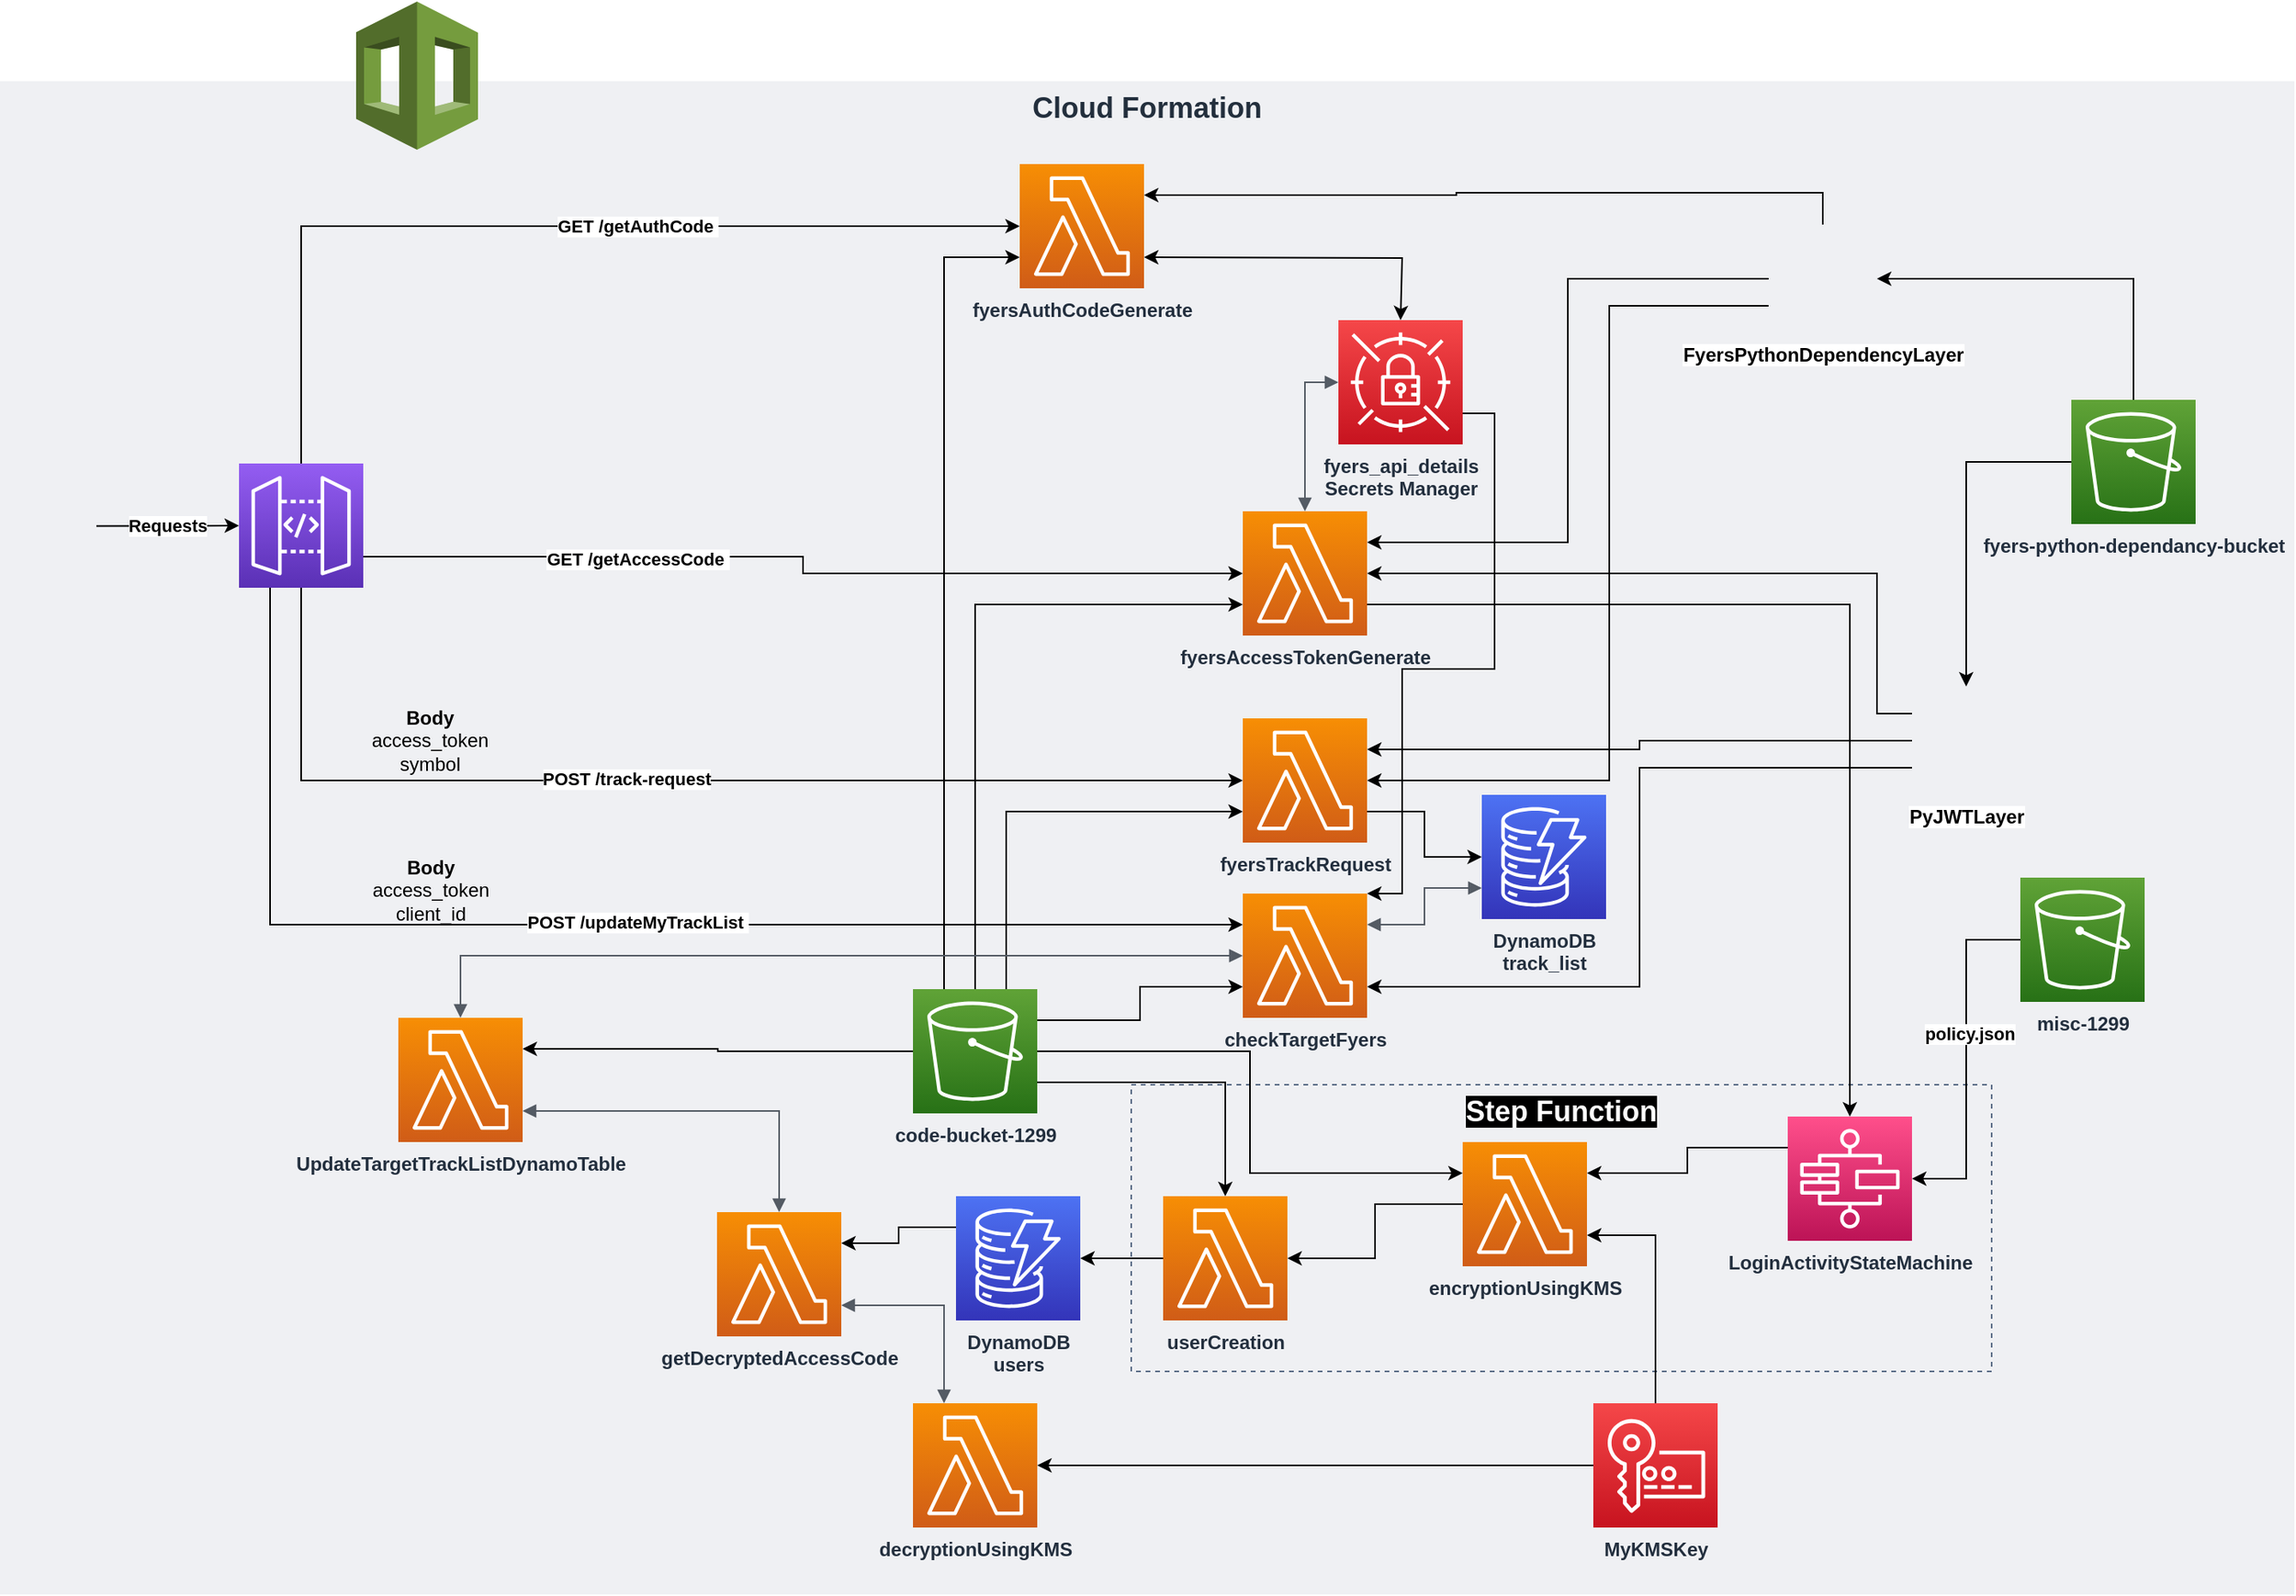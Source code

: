 <mxfile version="21.1.5" type="device">
  <diagram name="Page-1" id="bv97SfNBXASeDNGzfq4-">
    <mxGraphModel dx="3218" dy="2202" grid="1" gridSize="10" guides="1" tooltips="1" connect="1" arrows="1" fold="1" page="1" pageScale="1" pageWidth="827" pageHeight="1169" math="0" shadow="0">
      <root>
        <mxCell id="0" />
        <mxCell id="1" parent="0" />
        <mxCell id="qWfGSdqrzbcKj8QjnCWD-38" value="&lt;b&gt;&lt;font style=&quot;font-size: 18px;&quot;&gt;Cloud Formation&lt;/font&gt;&lt;/b&gt;" style="fillColor=#EFF0F3;strokeColor=none;dashed=0;verticalAlign=top;fontStyle=0;fontColor=#232F3D;whiteSpace=wrap;html=1;" parent="1" vertex="1">
          <mxGeometry x="-420" y="-130" width="1440" height="950" as="geometry" />
        </mxCell>
        <mxCell id="qWfGSdqrzbcKj8QjnCWD-2" value="&lt;b&gt;&lt;font color=&quot;#ffffff&quot; style=&quot;font-size: 18px; background-color: rgb(0, 0, 0);&quot;&gt;Step Function&lt;/font&gt;&lt;/b&gt;" style="fillColor=none;strokeColor=#5A6C86;dashed=1;verticalAlign=top;fontStyle=0;fontColor=#5A6C86;whiteSpace=wrap;html=1;" parent="1" vertex="1">
          <mxGeometry x="290" y="500" width="540" height="180" as="geometry" />
        </mxCell>
        <mxCell id="_dEeP4XmCxYqH0qQH0-I-13" style="edgeStyle=orthogonalEdgeStyle;rounded=0;orthogonalLoop=1;jettySize=auto;html=1;exitX=0.5;exitY=0;exitDx=0;exitDy=0;exitPerimeter=0;entryX=0;entryY=0.5;entryDx=0;entryDy=0;entryPerimeter=0;fontColor=#000000;" parent="1" source="_dEeP4XmCxYqH0qQH0-I-5" target="_dEeP4XmCxYqH0qQH0-I-12" edge="1">
          <mxGeometry relative="1" as="geometry" />
        </mxCell>
        <mxCell id="_dEeP4XmCxYqH0qQH0-I-14" value="&lt;b&gt;GET /getAuthCode&amp;nbsp;&lt;/b&gt;" style="edgeLabel;html=1;align=center;verticalAlign=middle;resizable=0;points=[];fontColor=#000000;" parent="_dEeP4XmCxYqH0qQH0-I-13" vertex="1" connectable="0">
          <mxGeometry x="0.267" y="-3" relative="1" as="geometry">
            <mxPoint x="-20" y="-3" as="offset" />
          </mxGeometry>
        </mxCell>
        <mxCell id="_dEeP4XmCxYqH0qQH0-I-20" style="edgeStyle=orthogonalEdgeStyle;rounded=0;orthogonalLoop=1;jettySize=auto;html=1;exitX=0.5;exitY=1;exitDx=0;exitDy=0;exitPerimeter=0;entryX=0;entryY=0.5;entryDx=0;entryDy=0;entryPerimeter=0;fontColor=#000000;" parent="1" source="_dEeP4XmCxYqH0qQH0-I-5" target="_dEeP4XmCxYqH0qQH0-I-18" edge="1">
          <mxGeometry relative="1" as="geometry" />
        </mxCell>
        <mxCell id="_dEeP4XmCxYqH0qQH0-I-21" value="&lt;b&gt;POST /track-request&lt;/b&gt;" style="edgeLabel;html=1;align=center;verticalAlign=middle;resizable=0;points=[];fontColor=#000000;" parent="_dEeP4XmCxYqH0qQH0-I-20" vertex="1" connectable="0">
          <mxGeometry x="0.479" y="1" relative="1" as="geometry">
            <mxPoint x="-202" as="offset" />
          </mxGeometry>
        </mxCell>
        <mxCell id="_dEeP4XmCxYqH0qQH0-I-22" style="edgeStyle=orthogonalEdgeStyle;rounded=0;orthogonalLoop=1;jettySize=auto;html=1;exitX=0.25;exitY=1;exitDx=0;exitDy=0;exitPerimeter=0;fontColor=#000000;entryX=0;entryY=0.25;entryDx=0;entryDy=0;entryPerimeter=0;" parent="1" source="_dEeP4XmCxYqH0qQH0-I-5" target="_dEeP4XmCxYqH0qQH0-I-19" edge="1">
          <mxGeometry relative="1" as="geometry">
            <mxPoint x="280" y="390" as="targetPoint" />
          </mxGeometry>
        </mxCell>
        <mxCell id="_dEeP4XmCxYqH0qQH0-I-23" value="&lt;b&gt;POST /updateMyTrackList&amp;nbsp;&lt;/b&gt;" style="edgeLabel;html=1;align=center;verticalAlign=middle;resizable=0;points=[];fontColor=#000000;" parent="_dEeP4XmCxYqH0qQH0-I-22" vertex="1" connectable="0">
          <mxGeometry x="0.542" y="2" relative="1" as="geometry">
            <mxPoint x="-192" as="offset" />
          </mxGeometry>
        </mxCell>
        <mxCell id="_dEeP4XmCxYqH0qQH0-I-5" value="" style="sketch=0;points=[[0,0,0],[0.25,0,0],[0.5,0,0],[0.75,0,0],[1,0,0],[0,1,0],[0.25,1,0],[0.5,1,0],[0.75,1,0],[1,1,0],[0,0.25,0],[0,0.5,0],[0,0.75,0],[1,0.25,0],[1,0.5,0],[1,0.75,0]];outlineConnect=0;fontColor=#232F3E;gradientColor=#945DF2;gradientDirection=north;fillColor=#5A30B5;strokeColor=#ffffff;dashed=0;verticalLabelPosition=bottom;verticalAlign=top;align=center;html=1;fontSize=12;fontStyle=0;aspect=fixed;shape=mxgraph.aws4.resourceIcon;resIcon=mxgraph.aws4.api_gateway;" parent="1" vertex="1">
          <mxGeometry x="-270" y="110" width="78" height="78" as="geometry" />
        </mxCell>
        <mxCell id="_dEeP4XmCxYqH0qQH0-I-12" value="&lt;b&gt;fyersAuthCodeGenerate&lt;/b&gt;" style="sketch=0;points=[[0,0,0],[0.25,0,0],[0.5,0,0],[0.75,0,0],[1,0,0],[0,1,0],[0.25,1,0],[0.5,1,0],[0.75,1,0],[1,1,0],[0,0.25,0],[0,0.5,0],[0,0.75,0],[1,0.25,0],[1,0.5,0],[1,0.75,0]];outlineConnect=0;fontColor=#232F3E;gradientColor=#F78E04;gradientDirection=north;fillColor=#D05C17;strokeColor=#ffffff;dashed=0;verticalLabelPosition=bottom;verticalAlign=top;align=center;html=1;fontSize=12;fontStyle=0;aspect=fixed;shape=mxgraph.aws4.resourceIcon;resIcon=mxgraph.aws4.lambda;" parent="1" vertex="1">
          <mxGeometry x="220" y="-78" width="78" height="78" as="geometry" />
        </mxCell>
        <mxCell id="_dEeP4XmCxYqH0qQH0-I-15" style="edgeStyle=orthogonalEdgeStyle;rounded=0;orthogonalLoop=1;jettySize=auto;html=1;exitX=1;exitY=0.75;exitDx=0;exitDy=0;exitPerimeter=0;entryX=0;entryY=0.5;entryDx=0;entryDy=0;entryPerimeter=0;fontColor=#000000;" parent="1" source="_dEeP4XmCxYqH0qQH0-I-5" target="_dEeP4XmCxYqH0qQH0-I-17" edge="1">
          <mxGeometry relative="1" as="geometry">
            <mxPoint x="129" y="390" as="sourcePoint" />
            <Array as="points">
              <mxPoint x="84" y="168" />
              <mxPoint x="84" y="179" />
            </Array>
          </mxGeometry>
        </mxCell>
        <mxCell id="_dEeP4XmCxYqH0qQH0-I-16" value="&lt;b&gt;GET /getAccessCode&amp;nbsp;&lt;/b&gt;" style="edgeLabel;html=1;align=center;verticalAlign=middle;resizable=0;points=[];fontColor=#000000;" parent="_dEeP4XmCxYqH0qQH0-I-15" vertex="1" connectable="0">
          <mxGeometry x="0.267" y="-3" relative="1" as="geometry">
            <mxPoint x="-174" y="-12" as="offset" />
          </mxGeometry>
        </mxCell>
        <mxCell id="i3ekZFGcfo5gyphOeS_T-21" style="edgeStyle=orthogonalEdgeStyle;rounded=0;orthogonalLoop=1;jettySize=auto;html=1;exitX=1;exitY=0.75;exitDx=0;exitDy=0;exitPerimeter=0;" parent="1" source="_dEeP4XmCxYqH0qQH0-I-17" target="i3ekZFGcfo5gyphOeS_T-20" edge="1">
          <mxGeometry relative="1" as="geometry">
            <mxPoint x="609" y="410" as="targetPoint" />
          </mxGeometry>
        </mxCell>
        <mxCell id="_dEeP4XmCxYqH0qQH0-I-17" value="&lt;b&gt;fyersAccessTokenGenerate&lt;/b&gt;" style="sketch=0;points=[[0,0,0],[0.25,0,0],[0.5,0,0],[0.75,0,0],[1,0,0],[0,1,0],[0.25,1,0],[0.5,1,0],[0.75,1,0],[1,1,0],[0,0.25,0],[0,0.5,0],[0,0.75,0],[1,0.25,0],[1,0.5,0],[1,0.75,0]];outlineConnect=0;fontColor=#232F3E;gradientColor=#F78E04;gradientDirection=north;fillColor=#D05C17;strokeColor=#ffffff;dashed=0;verticalLabelPosition=bottom;verticalAlign=top;align=center;html=1;fontSize=12;fontStyle=0;aspect=fixed;shape=mxgraph.aws4.resourceIcon;resIcon=mxgraph.aws4.lambda;" parent="1" vertex="1">
          <mxGeometry x="360" y="140" width="78" height="78" as="geometry" />
        </mxCell>
        <mxCell id="dRqePRWstRly3R7Dh94X-11" style="edgeStyle=orthogonalEdgeStyle;rounded=0;orthogonalLoop=1;jettySize=auto;html=1;exitX=1;exitY=0.75;exitDx=0;exitDy=0;exitPerimeter=0;entryX=0;entryY=0.5;entryDx=0;entryDy=0;entryPerimeter=0;" parent="1" source="_dEeP4XmCxYqH0qQH0-I-18" target="dRqePRWstRly3R7Dh94X-10" edge="1">
          <mxGeometry relative="1" as="geometry" />
        </mxCell>
        <mxCell id="_dEeP4XmCxYqH0qQH0-I-18" value="&lt;b&gt;fyersTrackRequest&lt;/b&gt;" style="sketch=0;points=[[0,0,0],[0.25,0,0],[0.5,0,0],[0.75,0,0],[1,0,0],[0,1,0],[0.25,1,0],[0.5,1,0],[0.75,1,0],[1,1,0],[0,0.25,0],[0,0.5,0],[0,0.75,0],[1,0.25,0],[1,0.5,0],[1,0.75,0]];outlineConnect=0;fontColor=#232F3E;gradientColor=#F78E04;gradientDirection=north;fillColor=#D05C17;strokeColor=#ffffff;dashed=0;verticalLabelPosition=bottom;verticalAlign=top;align=center;html=1;fontSize=12;fontStyle=0;aspect=fixed;shape=mxgraph.aws4.resourceIcon;resIcon=mxgraph.aws4.lambda;" parent="1" vertex="1">
          <mxGeometry x="360" y="270" width="78" height="78" as="geometry" />
        </mxCell>
        <mxCell id="_dEeP4XmCxYqH0qQH0-I-19" value="&lt;b&gt;checkTargetFyers&lt;/b&gt;" style="sketch=0;points=[[0,0,0],[0.25,0,0],[0.5,0,0],[0.75,0,0],[1,0,0],[0,1,0],[0.25,1,0],[0.5,1,0],[0.75,1,0],[1,1,0],[0,0.25,0],[0,0.5,0],[0,0.75,0],[1,0.25,0],[1,0.5,0],[1,0.75,0]];outlineConnect=0;fontColor=#232F3E;gradientColor=#F78E04;gradientDirection=north;fillColor=#D05C17;strokeColor=#ffffff;dashed=0;verticalLabelPosition=bottom;verticalAlign=top;align=center;html=1;fontSize=12;fontStyle=0;aspect=fixed;shape=mxgraph.aws4.resourceIcon;resIcon=mxgraph.aws4.lambda;" parent="1" vertex="1">
          <mxGeometry x="360" y="380" width="78" height="78" as="geometry" />
        </mxCell>
        <mxCell id="i3ekZFGcfo5gyphOeS_T-13" style="edgeStyle=orthogonalEdgeStyle;rounded=0;orthogonalLoop=1;jettySize=auto;html=1;exitX=0;exitY=0.5;exitDx=0;exitDy=0;entryX=1;entryY=0.25;entryDx=0;entryDy=0;entryPerimeter=0;" parent="1" source="i3ekZFGcfo5gyphOeS_T-5" target="_dEeP4XmCxYqH0qQH0-I-17" edge="1">
          <mxGeometry relative="1" as="geometry">
            <mxPoint x="550" y="160" as="targetPoint" />
          </mxGeometry>
        </mxCell>
        <mxCell id="dRqePRWstRly3R7Dh94X-6" style="edgeStyle=orthogonalEdgeStyle;rounded=0;orthogonalLoop=1;jettySize=auto;html=1;exitX=0;exitY=0.75;exitDx=0;exitDy=0;entryX=1;entryY=0.5;entryDx=0;entryDy=0;entryPerimeter=0;" parent="1" source="i3ekZFGcfo5gyphOeS_T-5" target="_dEeP4XmCxYqH0qQH0-I-18" edge="1">
          <mxGeometry relative="1" as="geometry">
            <Array as="points">
              <mxPoint x="590" y="11" />
              <mxPoint x="590" y="309" />
            </Array>
          </mxGeometry>
        </mxCell>
        <mxCell id="dRqePRWstRly3R7Dh94X-24" style="edgeStyle=orthogonalEdgeStyle;rounded=0;orthogonalLoop=1;jettySize=auto;html=1;exitX=0.5;exitY=0;exitDx=0;exitDy=0;entryX=1;entryY=0.25;entryDx=0;entryDy=0;entryPerimeter=0;" parent="1" source="i3ekZFGcfo5gyphOeS_T-5" target="_dEeP4XmCxYqH0qQH0-I-12" edge="1">
          <mxGeometry relative="1" as="geometry" />
        </mxCell>
        <mxCell id="i3ekZFGcfo5gyphOeS_T-5" value="&lt;b&gt;FyersPythonDependencyLayer&lt;/b&gt;" style="shape=image;html=1;verticalAlign=top;verticalLabelPosition=bottom;labelBackgroundColor=#ffffff;imageAspect=0;aspect=fixed;image=https://cdn2.iconfinder.com/data/icons/essential-web-2/50/stack-layer-pile-element-material-128.png" parent="1" vertex="1">
          <mxGeometry x="690" y="-40" width="68" height="68" as="geometry" />
        </mxCell>
        <mxCell id="i3ekZFGcfo5gyphOeS_T-14" style="edgeStyle=orthogonalEdgeStyle;rounded=0;orthogonalLoop=1;jettySize=auto;html=1;exitX=0;exitY=0.25;exitDx=0;exitDy=0;entryX=1;entryY=0.5;entryDx=0;entryDy=0;entryPerimeter=0;" parent="1" source="i3ekZFGcfo5gyphOeS_T-6" target="_dEeP4XmCxYqH0qQH0-I-17" edge="1">
          <mxGeometry relative="1" as="geometry">
            <Array as="points">
              <mxPoint x="758" y="267" />
              <mxPoint x="758" y="179" />
            </Array>
          </mxGeometry>
        </mxCell>
        <mxCell id="qWfGSdqrzbcKj8QjnCWD-8" style="edgeStyle=orthogonalEdgeStyle;rounded=0;orthogonalLoop=1;jettySize=auto;html=1;exitX=0;exitY=0.5;exitDx=0;exitDy=0;entryX=1;entryY=0.25;entryDx=0;entryDy=0;entryPerimeter=0;" parent="1" source="i3ekZFGcfo5gyphOeS_T-6" target="_dEeP4XmCxYqH0qQH0-I-18" edge="1">
          <mxGeometry relative="1" as="geometry" />
        </mxCell>
        <mxCell id="qWfGSdqrzbcKj8QjnCWD-12" style="edgeStyle=orthogonalEdgeStyle;rounded=0;orthogonalLoop=1;jettySize=auto;html=1;exitX=0;exitY=0.75;exitDx=0;exitDy=0;entryX=1;entryY=0.75;entryDx=0;entryDy=0;entryPerimeter=0;" parent="1" source="i3ekZFGcfo5gyphOeS_T-6" target="_dEeP4XmCxYqH0qQH0-I-19" edge="1">
          <mxGeometry relative="1" as="geometry" />
        </mxCell>
        <mxCell id="i3ekZFGcfo5gyphOeS_T-6" value="&lt;b&gt;PyJWTLayer&lt;/b&gt;" style="shape=image;html=1;verticalAlign=top;verticalLabelPosition=bottom;labelBackgroundColor=#ffffff;imageAspect=0;aspect=fixed;image=https://cdn2.iconfinder.com/data/icons/essential-web-2/50/stack-layer-pile-element-material-128.png" parent="1" vertex="1">
          <mxGeometry x="780" y="250" width="68" height="68" as="geometry" />
        </mxCell>
        <mxCell id="qWfGSdqrzbcKj8QjnCWD-10" style="edgeStyle=orthogonalEdgeStyle;rounded=0;orthogonalLoop=1;jettySize=auto;html=1;exitX=1;exitY=0.75;exitDx=0;exitDy=0;exitPerimeter=0;entryX=1;entryY=0;entryDx=0;entryDy=0;entryPerimeter=0;" parent="1" source="i3ekZFGcfo5gyphOeS_T-15" target="_dEeP4XmCxYqH0qQH0-I-19" edge="1">
          <mxGeometry relative="1" as="geometry">
            <Array as="points">
              <mxPoint x="518" y="78" />
              <mxPoint x="518" y="239" />
              <mxPoint x="460" y="239" />
              <mxPoint x="460" y="380" />
            </Array>
          </mxGeometry>
        </mxCell>
        <mxCell id="i3ekZFGcfo5gyphOeS_T-15" value="&lt;b&gt;fyers_api_details&lt;br&gt;Secrets Manager&lt;br&gt;&lt;/b&gt;" style="sketch=0;points=[[0,0,0],[0.25,0,0],[0.5,0,0],[0.75,0,0],[1,0,0],[0,1,0],[0.25,1,0],[0.5,1,0],[0.75,1,0],[1,1,0],[0,0.25,0],[0,0.5,0],[0,0.75,0],[1,0.25,0],[1,0.5,0],[1,0.75,0]];outlineConnect=0;fontColor=#232F3E;gradientColor=#F54749;gradientDirection=north;fillColor=#C7131F;strokeColor=#ffffff;dashed=0;verticalLabelPosition=bottom;verticalAlign=top;align=center;html=1;fontSize=12;fontStyle=0;aspect=fixed;shape=mxgraph.aws4.resourceIcon;resIcon=mxgraph.aws4.secrets_manager;" parent="1" vertex="1">
          <mxGeometry x="420" y="20" width="78" height="78" as="geometry" />
        </mxCell>
        <mxCell id="i3ekZFGcfo5gyphOeS_T-19" value="" style="edgeStyle=orthogonalEdgeStyle;html=1;endArrow=block;elbow=vertical;startArrow=block;startFill=1;endFill=1;strokeColor=#545B64;rounded=0;entryX=0;entryY=0.5;entryDx=0;entryDy=0;entryPerimeter=0;exitX=0.5;exitY=0;exitDx=0;exitDy=0;exitPerimeter=0;" parent="1" source="_dEeP4XmCxYqH0qQH0-I-17" target="i3ekZFGcfo5gyphOeS_T-15" edge="1">
          <mxGeometry width="100" relative="1" as="geometry">
            <mxPoint x="300" y="130" as="sourcePoint" />
            <mxPoint x="400" y="130" as="targetPoint" />
          </mxGeometry>
        </mxCell>
        <mxCell id="dRqePRWstRly3R7Dh94X-59" style="edgeStyle=orthogonalEdgeStyle;rounded=0;orthogonalLoop=1;jettySize=auto;html=1;exitX=0;exitY=0.25;exitDx=0;exitDy=0;exitPerimeter=0;entryX=1;entryY=0.25;entryDx=0;entryDy=0;entryPerimeter=0;" parent="1" source="i3ekZFGcfo5gyphOeS_T-20" target="dRqePRWstRly3R7Dh94X-25" edge="1">
          <mxGeometry relative="1" as="geometry" />
        </mxCell>
        <mxCell id="i3ekZFGcfo5gyphOeS_T-20" value="&lt;b&gt;LoginActivityStateMachine&lt;/b&gt;" style="sketch=0;points=[[0,0,0],[0.25,0,0],[0.5,0,0],[0.75,0,0],[1,0,0],[0,1,0],[0.25,1,0],[0.5,1,0],[0.75,1,0],[1,1,0],[0,0.25,0],[0,0.5,0],[0,0.75,0],[1,0.25,0],[1,0.5,0],[1,0.75,0]];outlineConnect=0;fontColor=#232F3E;gradientColor=#FF4F8B;gradientDirection=north;fillColor=#BC1356;strokeColor=#ffffff;dashed=0;verticalLabelPosition=bottom;verticalAlign=top;align=center;html=1;fontSize=12;fontStyle=0;aspect=fixed;shape=mxgraph.aws4.resourceIcon;resIcon=mxgraph.aws4.step_functions;" parent="1" vertex="1">
          <mxGeometry x="702" y="520" width="78" height="78" as="geometry" />
        </mxCell>
        <mxCell id="qWfGSdqrzbcKj8QjnCWD-28" style="edgeStyle=orthogonalEdgeStyle;rounded=0;orthogonalLoop=1;jettySize=auto;html=1;exitX=0;exitY=0.5;exitDx=0;exitDy=0;exitPerimeter=0;" parent="1" source="i3ekZFGcfo5gyphOeS_T-23" target="dRqePRWstRly3R7Dh94X-28" edge="1">
          <mxGeometry relative="1" as="geometry" />
        </mxCell>
        <mxCell id="i3ekZFGcfo5gyphOeS_T-23" value="&lt;b&gt;userCreation&lt;/b&gt;" style="sketch=0;points=[[0,0,0],[0.25,0,0],[0.5,0,0],[0.75,0,0],[1,0,0],[0,1,0],[0.25,1,0],[0.5,1,0],[0.75,1,0],[1,1,0],[0,0.25,0],[0,0.5,0],[0,0.75,0],[1,0.25,0],[1,0.5,0],[1,0.75,0]];outlineConnect=0;fontColor=#232F3E;gradientColor=#F78E04;gradientDirection=north;fillColor=#D05C17;strokeColor=#ffffff;dashed=0;verticalLabelPosition=bottom;verticalAlign=top;align=center;html=1;fontSize=12;fontStyle=0;aspect=fixed;shape=mxgraph.aws4.resourceIcon;resIcon=mxgraph.aws4.lambda;" parent="1" vertex="1">
          <mxGeometry x="310" y="570" width="78" height="78" as="geometry" />
        </mxCell>
        <mxCell id="dRqePRWstRly3R7Dh94X-3" value="" style="endArrow=classic;startArrow=classic;html=1;rounded=0;entryX=0.5;entryY=0;entryDx=0;entryDy=0;entryPerimeter=0;exitX=1;exitY=0.75;exitDx=0;exitDy=0;exitPerimeter=0;" parent="1" source="_dEeP4XmCxYqH0qQH0-I-12" target="i3ekZFGcfo5gyphOeS_T-15" edge="1">
          <mxGeometry width="50" height="50" relative="1" as="geometry">
            <mxPoint x="260" y="150" as="sourcePoint" />
            <mxPoint x="310" y="100" as="targetPoint" />
            <Array as="points">
              <mxPoint x="460" y="-19" />
            </Array>
          </mxGeometry>
        </mxCell>
        <mxCell id="dRqePRWstRly3R7Dh94X-9" value="&lt;b&gt;Body&lt;/b&gt;&lt;br&gt;access_token&lt;br&gt;symbol&lt;br&gt;" style="text;html=1;strokeColor=none;fillColor=none;align=center;verticalAlign=middle;whiteSpace=wrap;rounded=0;" parent="1" vertex="1">
          <mxGeometry x="-180" y="269" width="60" height="30" as="geometry" />
        </mxCell>
        <mxCell id="dRqePRWstRly3R7Dh94X-10" value="&lt;b&gt;DynamoDB&lt;br&gt;track_list&lt;/b&gt;" style="sketch=0;points=[[0,0,0],[0.25,0,0],[0.5,0,0],[0.75,0,0],[1,0,0],[0,1,0],[0.25,1,0],[0.5,1,0],[0.75,1,0],[1,1,0],[0,0.25,0],[0,0.5,0],[0,0.75,0],[1,0.25,0],[1,0.5,0],[1,0.75,0]];outlineConnect=0;fontColor=#232F3E;gradientColor=#4D72F3;gradientDirection=north;fillColor=#3334B9;strokeColor=#ffffff;dashed=0;verticalLabelPosition=bottom;verticalAlign=top;align=center;html=1;fontSize=12;fontStyle=0;aspect=fixed;shape=mxgraph.aws4.resourceIcon;resIcon=mxgraph.aws4.dynamodb;" parent="1" vertex="1">
          <mxGeometry x="510" y="318" width="78" height="78" as="geometry" />
        </mxCell>
        <mxCell id="dRqePRWstRly3R7Dh94X-15" value="&lt;b&gt;UpdateTargetTrackListDynamoTable&lt;/b&gt;" style="sketch=0;points=[[0,0,0],[0.25,0,0],[0.5,0,0],[0.75,0,0],[1,0,0],[0,1,0],[0.25,1,0],[0.5,1,0],[0.75,1,0],[1,1,0],[0,0.25,0],[0,0.5,0],[0,0.75,0],[1,0.25,0],[1,0.5,0],[1,0.75,0]];outlineConnect=0;fontColor=#232F3E;gradientColor=#F78E04;gradientDirection=north;fillColor=#D05C17;strokeColor=#ffffff;dashed=0;verticalLabelPosition=bottom;verticalAlign=top;align=center;html=1;fontSize=12;fontStyle=0;aspect=fixed;shape=mxgraph.aws4.resourceIcon;resIcon=mxgraph.aws4.lambda;" parent="1" vertex="1">
          <mxGeometry x="-170" y="458" width="78" height="78" as="geometry" />
        </mxCell>
        <mxCell id="dRqePRWstRly3R7Dh94X-44" style="edgeStyle=orthogonalEdgeStyle;rounded=0;orthogonalLoop=1;jettySize=auto;html=1;exitX=1;exitY=0.75;exitDx=0;exitDy=0;exitPerimeter=0;entryX=0.5;entryY=0;entryDx=0;entryDy=0;entryPerimeter=0;" parent="1" source="dRqePRWstRly3R7Dh94X-17" target="i3ekZFGcfo5gyphOeS_T-23" edge="1">
          <mxGeometry relative="1" as="geometry" />
        </mxCell>
        <mxCell id="dRqePRWstRly3R7Dh94X-48" style="edgeStyle=orthogonalEdgeStyle;rounded=0;orthogonalLoop=1;jettySize=auto;html=1;exitX=0.75;exitY=0;exitDx=0;exitDy=0;exitPerimeter=0;entryX=0;entryY=0.75;entryDx=0;entryDy=0;entryPerimeter=0;" parent="1" source="dRqePRWstRly3R7Dh94X-17" target="_dEeP4XmCxYqH0qQH0-I-18" edge="1">
          <mxGeometry relative="1" as="geometry" />
        </mxCell>
        <mxCell id="dRqePRWstRly3R7Dh94X-49" style="edgeStyle=orthogonalEdgeStyle;rounded=0;orthogonalLoop=1;jettySize=auto;html=1;exitX=0.5;exitY=0;exitDx=0;exitDy=0;exitPerimeter=0;entryX=0;entryY=0.75;entryDx=0;entryDy=0;entryPerimeter=0;" parent="1" source="dRqePRWstRly3R7Dh94X-17" target="_dEeP4XmCxYqH0qQH0-I-17" edge="1">
          <mxGeometry relative="1" as="geometry" />
        </mxCell>
        <mxCell id="qWfGSdqrzbcKj8QjnCWD-1" style="edgeStyle=orthogonalEdgeStyle;rounded=0;orthogonalLoop=1;jettySize=auto;html=1;exitX=1;exitY=0.5;exitDx=0;exitDy=0;exitPerimeter=0;entryX=0;entryY=0.25;entryDx=0;entryDy=0;entryPerimeter=0;" parent="1" source="dRqePRWstRly3R7Dh94X-17" target="dRqePRWstRly3R7Dh94X-25" edge="1">
          <mxGeometry relative="1" as="geometry" />
        </mxCell>
        <mxCell id="qWfGSdqrzbcKj8QjnCWD-4" style="edgeStyle=orthogonalEdgeStyle;rounded=0;orthogonalLoop=1;jettySize=auto;html=1;exitX=1;exitY=0.25;exitDx=0;exitDy=0;exitPerimeter=0;entryX=0;entryY=0.75;entryDx=0;entryDy=0;entryPerimeter=0;" parent="1" source="dRqePRWstRly3R7Dh94X-17" target="_dEeP4XmCxYqH0qQH0-I-19" edge="1">
          <mxGeometry relative="1" as="geometry" />
        </mxCell>
        <mxCell id="qWfGSdqrzbcKj8QjnCWD-5" style="edgeStyle=orthogonalEdgeStyle;rounded=0;orthogonalLoop=1;jettySize=auto;html=1;exitX=0.25;exitY=0;exitDx=0;exitDy=0;exitPerimeter=0;entryX=0;entryY=0.75;entryDx=0;entryDy=0;entryPerimeter=0;" parent="1" source="dRqePRWstRly3R7Dh94X-17" target="_dEeP4XmCxYqH0qQH0-I-12" edge="1">
          <mxGeometry relative="1" as="geometry" />
        </mxCell>
        <mxCell id="qWfGSdqrzbcKj8QjnCWD-7" style="edgeStyle=orthogonalEdgeStyle;rounded=0;orthogonalLoop=1;jettySize=auto;html=1;exitX=0;exitY=0.5;exitDx=0;exitDy=0;exitPerimeter=0;entryX=1;entryY=0.25;entryDx=0;entryDy=0;entryPerimeter=0;" parent="1" source="dRqePRWstRly3R7Dh94X-17" target="dRqePRWstRly3R7Dh94X-15" edge="1">
          <mxGeometry relative="1" as="geometry" />
        </mxCell>
        <mxCell id="dRqePRWstRly3R7Dh94X-17" value="&lt;b&gt;code-bucket-1299&lt;/b&gt;" style="sketch=0;points=[[0,0,0],[0.25,0,0],[0.5,0,0],[0.75,0,0],[1,0,0],[0,1,0],[0.25,1,0],[0.5,1,0],[0.75,1,0],[1,1,0],[0,0.25,0],[0,0.5,0],[0,0.75,0],[1,0.25,0],[1,0.5,0],[1,0.75,0]];outlineConnect=0;fontColor=#232F3E;gradientColor=#60A337;gradientDirection=north;fillColor=#277116;strokeColor=#ffffff;dashed=0;verticalLabelPosition=bottom;verticalAlign=top;align=center;html=1;fontSize=12;fontStyle=0;aspect=fixed;shape=mxgraph.aws4.resourceIcon;resIcon=mxgraph.aws4.s3;" parent="1" vertex="1">
          <mxGeometry x="153" y="440" width="78" height="78" as="geometry" />
        </mxCell>
        <mxCell id="dRqePRWstRly3R7Dh94X-53" style="edgeStyle=orthogonalEdgeStyle;rounded=0;orthogonalLoop=1;jettySize=auto;html=1;exitX=0;exitY=0.5;exitDx=0;exitDy=0;exitPerimeter=0;entryX=1;entryY=0.5;entryDx=0;entryDy=0;entryPerimeter=0;" parent="1" source="dRqePRWstRly3R7Dh94X-25" target="i3ekZFGcfo5gyphOeS_T-23" edge="1">
          <mxGeometry relative="1" as="geometry" />
        </mxCell>
        <mxCell id="dRqePRWstRly3R7Dh94X-25" value="&lt;b&gt;encryptionUsingKMS&lt;/b&gt;" style="sketch=0;points=[[0,0,0],[0.25,0,0],[0.5,0,0],[0.75,0,0],[1,0,0],[0,1,0],[0.25,1,0],[0.5,1,0],[0.75,1,0],[1,1,0],[0,0.25,0],[0,0.5,0],[0,0.75,0],[1,0.25,0],[1,0.5,0],[1,0.75,0]];outlineConnect=0;fontColor=#232F3E;gradientColor=#F78E04;gradientDirection=north;fillColor=#D05C17;strokeColor=#ffffff;dashed=0;verticalLabelPosition=bottom;verticalAlign=top;align=center;html=1;fontSize=12;fontStyle=0;aspect=fixed;shape=mxgraph.aws4.resourceIcon;resIcon=mxgraph.aws4.lambda;" parent="1" vertex="1">
          <mxGeometry x="498" y="536" width="78" height="78" as="geometry" />
        </mxCell>
        <mxCell id="qWfGSdqrzbcKj8QjnCWD-34" style="edgeStyle=orthogonalEdgeStyle;rounded=0;orthogonalLoop=1;jettySize=auto;html=1;exitX=0;exitY=0.25;exitDx=0;exitDy=0;exitPerimeter=0;entryX=1;entryY=0.25;entryDx=0;entryDy=0;entryPerimeter=0;" parent="1" source="dRqePRWstRly3R7Dh94X-28" target="qWfGSdqrzbcKj8QjnCWD-14" edge="1">
          <mxGeometry relative="1" as="geometry" />
        </mxCell>
        <mxCell id="dRqePRWstRly3R7Dh94X-28" value="&lt;b&gt;DynamoDB&lt;/b&gt;&lt;br&gt;&lt;b&gt;users&lt;/b&gt;" style="sketch=0;points=[[0,0,0],[0.25,0,0],[0.5,0,0],[0.75,0,0],[1,0,0],[0,1,0],[0.25,1,0],[0.5,1,0],[0.75,1,0],[1,1,0],[0,0.25,0],[0,0.5,0],[0,0.75,0],[1,0.25,0],[1,0.5,0],[1,0.75,0]];outlineConnect=0;fontColor=#232F3E;gradientColor=#4D72F3;gradientDirection=north;fillColor=#3334B9;strokeColor=#ffffff;dashed=0;verticalLabelPosition=bottom;verticalAlign=top;align=center;html=1;fontSize=12;fontStyle=0;aspect=fixed;shape=mxgraph.aws4.resourceIcon;resIcon=mxgraph.aws4.dynamodb;" parent="1" vertex="1">
          <mxGeometry x="180" y="570" width="78" height="78" as="geometry" />
        </mxCell>
        <mxCell id="dRqePRWstRly3R7Dh94X-33" value="&lt;b&gt;Body&lt;/b&gt;&lt;br&gt;access_token&lt;br&gt;client_id" style="text;html=1;align=center;verticalAlign=middle;resizable=0;points=[];autosize=1;strokeColor=none;fillColor=none;" parent="1" vertex="1">
          <mxGeometry x="-200" y="348" width="100" height="60" as="geometry" />
        </mxCell>
        <mxCell id="qWfGSdqrzbcKj8QjnCWD-23" style="edgeStyle=orthogonalEdgeStyle;rounded=0;orthogonalLoop=1;jettySize=auto;html=1;exitX=0.5;exitY=0;exitDx=0;exitDy=0;exitPerimeter=0;entryX=1;entryY=0.75;entryDx=0;entryDy=0;entryPerimeter=0;" parent="1" source="dRqePRWstRly3R7Dh94X-54" target="dRqePRWstRly3R7Dh94X-25" edge="1">
          <mxGeometry relative="1" as="geometry" />
        </mxCell>
        <mxCell id="qWfGSdqrzbcKj8QjnCWD-29" style="edgeStyle=orthogonalEdgeStyle;rounded=0;orthogonalLoop=1;jettySize=auto;html=1;exitX=0;exitY=0.5;exitDx=0;exitDy=0;exitPerimeter=0;" parent="1" source="dRqePRWstRly3R7Dh94X-54" target="qWfGSdqrzbcKj8QjnCWD-18" edge="1">
          <mxGeometry relative="1" as="geometry" />
        </mxCell>
        <mxCell id="dRqePRWstRly3R7Dh94X-54" value="&lt;b&gt;MyKMSKey&lt;/b&gt;" style="sketch=0;points=[[0,0,0],[0.25,0,0],[0.5,0,0],[0.75,0,0],[1,0,0],[0,1,0],[0.25,1,0],[0.5,1,0],[0.75,1,0],[1,1,0],[0,0.25,0],[0,0.5,0],[0,0.75,0],[1,0.25,0],[1,0.5,0],[1,0.75,0]];outlineConnect=0;fontColor=#232F3E;gradientColor=#F54749;gradientDirection=north;fillColor=#C7131F;strokeColor=#ffffff;dashed=0;verticalLabelPosition=bottom;verticalAlign=top;align=center;html=1;fontSize=12;fontStyle=0;aspect=fixed;shape=mxgraph.aws4.resourceIcon;resIcon=mxgraph.aws4.key_management_service;" parent="1" vertex="1">
          <mxGeometry x="580" y="700" width="78" height="78" as="geometry" />
        </mxCell>
        <mxCell id="qWfGSdqrzbcKj8QjnCWD-14" value="&lt;b&gt;getDecryptedAccessCode&lt;/b&gt;" style="sketch=0;points=[[0,0,0],[0.25,0,0],[0.5,0,0],[0.75,0,0],[1,0,0],[0,1,0],[0.25,1,0],[0.5,1,0],[0.75,1,0],[1,1,0],[0,0.25,0],[0,0.5,0],[0,0.75,0],[1,0.25,0],[1,0.5,0],[1,0.75,0]];outlineConnect=0;fontColor=#232F3E;gradientColor=#F78E04;gradientDirection=north;fillColor=#D05C17;strokeColor=#ffffff;dashed=0;verticalLabelPosition=bottom;verticalAlign=top;align=center;html=1;fontSize=12;fontStyle=0;aspect=fixed;shape=mxgraph.aws4.resourceIcon;resIcon=mxgraph.aws4.lambda;" parent="1" vertex="1">
          <mxGeometry x="30" y="580" width="78" height="78" as="geometry" />
        </mxCell>
        <mxCell id="qWfGSdqrzbcKj8QjnCWD-18" value="&lt;b&gt;decryptionUsingKMS&lt;/b&gt;" style="sketch=0;points=[[0,0,0],[0.25,0,0],[0.5,0,0],[0.75,0,0],[1,0,0],[0,1,0],[0.25,1,0],[0.5,1,0],[0.75,1,0],[1,1,0],[0,0.25,0],[0,0.5,0],[0,0.75,0],[1,0.25,0],[1,0.5,0],[1,0.75,0]];outlineConnect=0;fontColor=#232F3E;gradientColor=#F78E04;gradientDirection=north;fillColor=#D05C17;strokeColor=#ffffff;dashed=0;verticalLabelPosition=bottom;verticalAlign=top;align=center;html=1;fontSize=12;fontStyle=0;aspect=fixed;shape=mxgraph.aws4.resourceIcon;resIcon=mxgraph.aws4.lambda;" parent="1" vertex="1">
          <mxGeometry x="153" y="700" width="78" height="78" as="geometry" />
        </mxCell>
        <mxCell id="qWfGSdqrzbcKj8QjnCWD-33" value="" style="edgeStyle=orthogonalEdgeStyle;html=1;endArrow=block;elbow=vertical;startArrow=block;startFill=1;endFill=1;strokeColor=#545B64;rounded=0;exitX=1;exitY=0.75;exitDx=0;exitDy=0;exitPerimeter=0;entryX=0.25;entryY=0;entryDx=0;entryDy=0;entryPerimeter=0;" parent="1" source="qWfGSdqrzbcKj8QjnCWD-14" target="qWfGSdqrzbcKj8QjnCWD-18" edge="1">
          <mxGeometry width="100" relative="1" as="geometry">
            <mxPoint x="130" y="630" as="sourcePoint" />
            <mxPoint x="230" y="630" as="targetPoint" />
          </mxGeometry>
        </mxCell>
        <mxCell id="qWfGSdqrzbcKj8QjnCWD-35" value="" style="edgeStyle=orthogonalEdgeStyle;html=1;endArrow=block;elbow=vertical;startArrow=block;startFill=1;endFill=1;strokeColor=#545B64;rounded=0;exitX=1;exitY=0.75;exitDx=0;exitDy=0;exitPerimeter=0;entryX=0.5;entryY=0;entryDx=0;entryDy=0;entryPerimeter=0;" parent="1" source="dRqePRWstRly3R7Dh94X-15" target="qWfGSdqrzbcKj8QjnCWD-14" edge="1">
          <mxGeometry width="100" relative="1" as="geometry">
            <mxPoint x="-30" y="520" as="sourcePoint" />
            <mxPoint x="70" y="520" as="targetPoint" />
          </mxGeometry>
        </mxCell>
        <mxCell id="qWfGSdqrzbcKj8QjnCWD-36" value="" style="edgeStyle=orthogonalEdgeStyle;html=1;endArrow=block;elbow=vertical;startArrow=block;startFill=1;endFill=1;strokeColor=#545B64;rounded=0;exitX=0.5;exitY=0;exitDx=0;exitDy=0;exitPerimeter=0;" parent="1" source="dRqePRWstRly3R7Dh94X-15" target="_dEeP4XmCxYqH0qQH0-I-19" edge="1">
          <mxGeometry width="100" relative="1" as="geometry">
            <mxPoint y="420" as="sourcePoint" />
            <mxPoint x="100" y="420" as="targetPoint" />
          </mxGeometry>
        </mxCell>
        <mxCell id="qWfGSdqrzbcKj8QjnCWD-37" value="" style="edgeStyle=orthogonalEdgeStyle;html=1;endArrow=block;elbow=vertical;startArrow=block;startFill=1;endFill=1;strokeColor=#545B64;rounded=0;exitX=1;exitY=0.25;exitDx=0;exitDy=0;exitPerimeter=0;entryX=0;entryY=0.75;entryDx=0;entryDy=0;entryPerimeter=0;" parent="1" source="_dEeP4XmCxYqH0qQH0-I-19" target="dRqePRWstRly3R7Dh94X-10" edge="1">
          <mxGeometry width="100" relative="1" as="geometry">
            <mxPoint x="460" y="400" as="sourcePoint" />
            <mxPoint x="560" y="400" as="targetPoint" />
          </mxGeometry>
        </mxCell>
        <mxCell id="qWfGSdqrzbcKj8QjnCWD-16" value="" style="outlineConnect=0;dashed=0;verticalLabelPosition=bottom;verticalAlign=top;align=center;html=1;shape=mxgraph.aws3.cloudformation;fillColor=#759C3E;gradientColor=none;" parent="1" vertex="1">
          <mxGeometry x="-196.5" y="-180" width="76.5" height="93" as="geometry" />
        </mxCell>
        <mxCell id="a4iLaj9maBDw12nw1use-3" style="edgeStyle=orthogonalEdgeStyle;rounded=0;orthogonalLoop=1;jettySize=auto;html=1;exitX=0.5;exitY=0;exitDx=0;exitDy=0;exitPerimeter=0;entryX=1;entryY=0.5;entryDx=0;entryDy=0;" edge="1" parent="1" source="a4iLaj9maBDw12nw1use-1" target="i3ekZFGcfo5gyphOeS_T-5">
          <mxGeometry relative="1" as="geometry" />
        </mxCell>
        <mxCell id="a4iLaj9maBDw12nw1use-5" style="edgeStyle=orthogonalEdgeStyle;rounded=0;orthogonalLoop=1;jettySize=auto;html=1;exitX=0;exitY=0.5;exitDx=0;exitDy=0;exitPerimeter=0;entryX=0.5;entryY=0;entryDx=0;entryDy=0;" edge="1" parent="1" source="a4iLaj9maBDw12nw1use-1" target="i3ekZFGcfo5gyphOeS_T-6">
          <mxGeometry relative="1" as="geometry" />
        </mxCell>
        <mxCell id="a4iLaj9maBDw12nw1use-1" value="&lt;b&gt;fyers-python-dependancy-bucket&lt;/b&gt;" style="sketch=0;points=[[0,0,0],[0.25,0,0],[0.5,0,0],[0.75,0,0],[1,0,0],[0,1,0],[0.25,1,0],[0.5,1,0],[0.75,1,0],[1,1,0],[0,0.25,0],[0,0.5,0],[0,0.75,0],[1,0.25,0],[1,0.5,0],[1,0.75,0]];outlineConnect=0;fontColor=#232F3E;gradientColor=#60A337;gradientDirection=north;fillColor=#277116;strokeColor=#ffffff;dashed=0;verticalLabelPosition=bottom;verticalAlign=top;align=center;html=1;fontSize=12;fontStyle=0;aspect=fixed;shape=mxgraph.aws4.resourceIcon;resIcon=mxgraph.aws4.s3;" vertex="1" parent="1">
          <mxGeometry x="880" y="70" width="78" height="78" as="geometry" />
        </mxCell>
        <mxCell id="a4iLaj9maBDw12nw1use-7" style="edgeStyle=orthogonalEdgeStyle;rounded=0;orthogonalLoop=1;jettySize=auto;html=1;exitX=0;exitY=0.5;exitDx=0;exitDy=0;exitPerimeter=0;entryX=1;entryY=0.5;entryDx=0;entryDy=0;entryPerimeter=0;" edge="1" parent="1" source="a4iLaj9maBDw12nw1use-6" target="i3ekZFGcfo5gyphOeS_T-20">
          <mxGeometry relative="1" as="geometry" />
        </mxCell>
        <mxCell id="a4iLaj9maBDw12nw1use-8" value="&lt;b&gt;policy.json&lt;/b&gt;" style="edgeLabel;html=1;align=center;verticalAlign=middle;resizable=0;points=[];" vertex="1" connectable="0" parent="a4iLaj9maBDw12nw1use-7">
          <mxGeometry x="-0.145" y="2" relative="1" as="geometry">
            <mxPoint as="offset" />
          </mxGeometry>
        </mxCell>
        <mxCell id="a4iLaj9maBDw12nw1use-6" value="&lt;b&gt;misc-1299&lt;/b&gt;" style="sketch=0;points=[[0,0,0],[0.25,0,0],[0.5,0,0],[0.75,0,0],[1,0,0],[0,1,0],[0.25,1,0],[0.5,1,0],[0.75,1,0],[1,1,0],[0,0.25,0],[0,0.5,0],[0,0.75,0],[1,0.25,0],[1,0.5,0],[1,0.75,0]];outlineConnect=0;fontColor=#232F3E;gradientColor=#60A337;gradientDirection=north;fillColor=#277116;strokeColor=#ffffff;dashed=0;verticalLabelPosition=bottom;verticalAlign=top;align=center;html=1;fontSize=12;fontStyle=0;aspect=fixed;shape=mxgraph.aws4.resourceIcon;resIcon=mxgraph.aws4.s3;" vertex="1" parent="1">
          <mxGeometry x="848" y="370" width="78" height="78" as="geometry" />
        </mxCell>
        <mxCell id="a4iLaj9maBDw12nw1use-9" value="&lt;b&gt;Requests&lt;/b&gt;" style="endArrow=classic;html=1;rounded=0;entryX=0;entryY=0.5;entryDx=0;entryDy=0;entryPerimeter=0;exitX=0.042;exitY=0.294;exitDx=0;exitDy=0;exitPerimeter=0;" edge="1" parent="1" source="qWfGSdqrzbcKj8QjnCWD-38" target="_dEeP4XmCxYqH0qQH0-I-5">
          <mxGeometry width="50" height="50" relative="1" as="geometry">
            <mxPoint x="-360" y="190" as="sourcePoint" />
            <mxPoint x="-310" y="140" as="targetPoint" />
          </mxGeometry>
        </mxCell>
      </root>
    </mxGraphModel>
  </diagram>
</mxfile>
